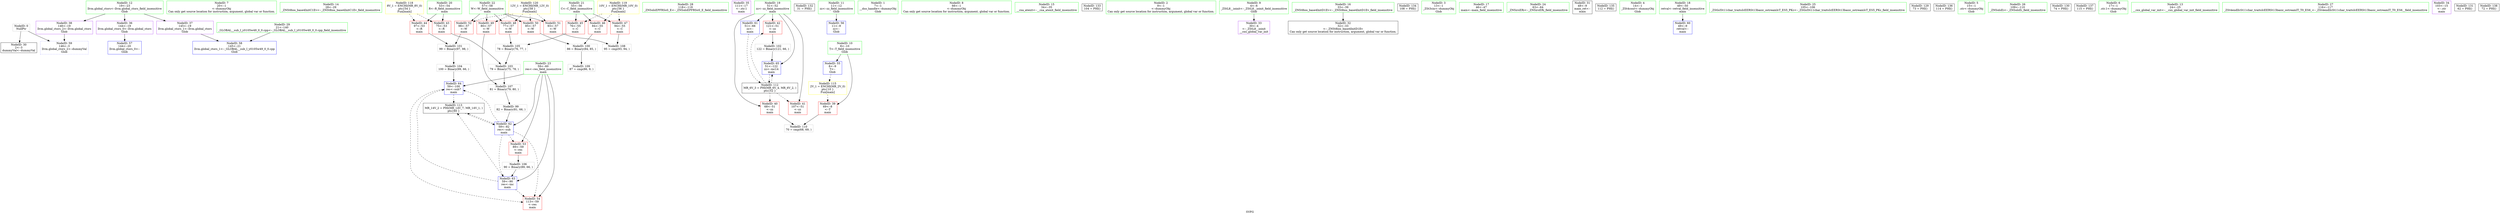 digraph "SVFG" {
	label="SVFG";

	Node0x55921393de80 [shape=record,color=grey,label="{NodeID: 0\nNullPtr}"];
	Node0x55921393de80 -> Node0x559213950b20[style=solid];
	Node0x55921393de80 -> Node0x559213953480[style=solid];
	Node0x55921394f8c0 [shape=record,color=green,label="{NodeID: 7\n20\<--1\n\<--dummyObj\nCan only get source location for instruction, argument, global var or function.}"];
	Node0x55921394fcb0 [shape=record,color=green,label="{NodeID: 14\n28\<--29\n_ZNSt8ios_base4InitC1Ev\<--_ZNSt8ios_base4InitC1Ev_field_insensitive\n}"];
	Node0x559213956250 [shape=record,color=grey,label="{NodeID: 104\n100 = Binary(99, 66, )\n}"];
	Node0x559213956250 -> Node0x5592139538c0[style=solid];
	Node0x5592139502b0 [shape=record,color=green,label="{NodeID: 21\n55\<--56\nC\<--C_field_insensitive\nmain\n}"];
	Node0x5592139502b0 -> Node0x559213951840[style=solid];
	Node0x5592139502b0 -> Node0x559213951910[style=solid];
	Node0x5592139502b0 -> Node0x5592139519e0[style=solid];
	Node0x559213950920 [shape=record,color=green,label="{NodeID: 28\n118\<--119\n_ZNSolsEPFRSoS_E\<--_ZNSolsEPFRSoS_E_field_insensitive\n}"];
	Node0x55921395bd30 [shape=record,color=yellow,style=double,label="{NodeID: 118\n8V_1 = ENCHI(MR_8V_0)\npts\{54 \}\nFun[main]}"];
	Node0x55921395bd30 -> Node0x5592139516a0[style=dashed];
	Node0x55921395bd30 -> Node0x559213951770[style=dashed];
	Node0x559213950f90 [shape=record,color=purple,label="{NodeID: 35\n111\<--17\n\<--.str.1\nmain\n}"];
	Node0x5592139515d0 [shape=record,color=red,label="{NodeID: 42\n121\<--51\n\<--zz\nmain\n}"];
	Node0x5592139515d0 -> Node0x559213952110[style=solid];
	Node0x559213960860 [shape=record,color=black,label="{NodeID: 132\n31 = PHI()\n}"];
	Node0x559213952ba0 [shape=record,color=red,label="{NodeID: 49\n80\<--57\n\<--W\nmain\n}"];
	Node0x559213952ba0 -> Node0x5592139566d0[style=solid];
	Node0x559213953180 [shape=record,color=blue,label="{NodeID: 56\n11\<--9\nzz\<--\nGlob }"];
	Node0x5592139537f0 [shape=record,color=blue,label="{NodeID: 63\n59\<--90\nres\<--inc\nmain\n}"];
	Node0x5592139537f0 -> Node0x559213952fb0[style=dashed];
	Node0x5592139537f0 -> Node0x5592139538c0[style=dashed];
	Node0x5592139537f0 -> Node0x55921395a650[style=dashed];
	Node0x55921393e0d0 [shape=record,color=green,label="{NodeID: 1\n7\<--1\n__dso_handle\<--dummyObj\nGlob }"];
	Node0x55921394f950 [shape=record,color=green,label="{NodeID: 8\n66\<--1\n\<--dummyObj\nCan only get source location for instruction, argument, global var or function.}"];
	Node0x55921394fd40 [shape=record,color=green,label="{NodeID: 15\n34\<--35\n__cxa_atexit\<--__cxa_atexit_field_insensitive\n}"];
	Node0x5592139563d0 [shape=record,color=grey,label="{NodeID: 105\n78 = Binary(76, 77, )\n}"];
	Node0x5592139563d0 -> Node0x5592139560d0[style=solid];
	Node0x559213950380 [shape=record,color=green,label="{NodeID: 22\n57\<--58\nW\<--W_field_insensitive\nmain\n}"];
	Node0x559213950380 -> Node0x559213952ad0[style=solid];
	Node0x559213950380 -> Node0x559213952ba0[style=solid];
	Node0x559213950380 -> Node0x559213952c70[style=solid];
	Node0x559213950380 -> Node0x559213952d40[style=solid];
	Node0x559213950380 -> Node0x559213952e10[style=solid];
	Node0x55921395a150 [shape=record,color=black,label="{NodeID: 112\nMR_6V_3 = PHI(MR_6V_4, MR_6V_2, )\npts\{52 \}\n}"];
	Node0x55921395a150 -> Node0x559213951430[style=dashed];
	Node0x55921395a150 -> Node0x559213951500[style=dashed];
	Node0x55921395a150 -> Node0x5592139515d0[style=dashed];
	Node0x55921395a150 -> Node0x559213953990[style=dashed];
	Node0x559213950a20 [shape=record,color=green,label="{NodeID: 29\n21\<--140\n_GLOBAL__sub_I_y0105w49_0_0.cpp\<--_GLOBAL__sub_I_y0105w49_0_0.cpp_field_insensitive\n}"];
	Node0x559213950a20 -> Node0x559213953380[style=solid];
	Node0x55921395be10 [shape=record,color=yellow,style=double,label="{NodeID: 119\n10V_1 = ENCHI(MR_10V_0)\npts\{56 \}\nFun[main]}"];
	Node0x55921395be10 -> Node0x559213951840[style=dashed];
	Node0x55921395be10 -> Node0x559213951910[style=dashed];
	Node0x55921395be10 -> Node0x5592139519e0[style=dashed];
	Node0x559213951060 [shape=record,color=purple,label="{NodeID: 36\n144\<--19\nllvm.global_ctors_0\<--llvm.global_ctors\nGlob }"];
	Node0x559213951060 -> Node0x559213953280[style=solid];
	Node0x5592139516a0 [shape=record,color=red,label="{NodeID: 43\n75\<--53\n\<--R\nmain\n}"];
	Node0x5592139516a0 -> Node0x5592139560d0[style=solid];
	Node0x5592139613d0 [shape=record,color=black,label="{NodeID: 133\n104 = PHI()\n}"];
	Node0x559213952c70 [shape=record,color=red,label="{NodeID: 50\n85\<--57\n\<--W\nmain\n}"];
	Node0x559213952c70 -> Node0x559213951e10[style=solid];
	Node0x559213953280 [shape=record,color=blue,label="{NodeID: 57\n144\<--20\nllvm.global_ctors_0\<--\nGlob }"];
	Node0x5592139538c0 [shape=record,color=blue,label="{NodeID: 64\n59\<--100\nres\<--sub7\nmain\n}"];
	Node0x5592139538c0 -> Node0x559213952fb0[style=dashed];
	Node0x5592139538c0 -> Node0x55921395a650[style=dashed];
	Node0x55921393df90 [shape=record,color=green,label="{NodeID: 2\n9\<--1\n\<--dummyObj\nCan only get source location for instruction, argument, global var or function.}"];
	Node0x55921394f9e0 [shape=record,color=green,label="{NodeID: 9\n4\<--6\n_ZStL8__ioinit\<--_ZStL8__ioinit_field_insensitive\nGlob }"];
	Node0x55921394f9e0 -> Node0x559213950df0[style=solid];
	Node0x559213951c90 [shape=record,color=grey,label="{NodeID: 99\n82 = Binary(81, 66, )\n}"];
	Node0x559213951c90 -> Node0x559213953720[style=solid];
	Node0x55921394fe40 [shape=record,color=green,label="{NodeID: 16\n33\<--39\n_ZNSt8ios_base4InitD1Ev\<--_ZNSt8ios_base4InitD1Ev_field_insensitive\n}"];
	Node0x55921394fe40 -> Node0x559213950cf0[style=solid];
	Node0x559213956550 [shape=record,color=grey,label="{NodeID: 106\n90 = Binary(89, 66, )\n}"];
	Node0x559213956550 -> Node0x5592139537f0[style=solid];
	Node0x559213950450 [shape=record,color=green,label="{NodeID: 23\n59\<--60\nres\<--res_field_insensitive\nmain\n}"];
	Node0x559213950450 -> Node0x559213952ee0[style=solid];
	Node0x559213950450 -> Node0x559213952fb0[style=solid];
	Node0x559213950450 -> Node0x559213953720[style=solid];
	Node0x559213950450 -> Node0x5592139537f0[style=solid];
	Node0x559213950450 -> Node0x5592139538c0[style=solid];
	Node0x55921395a650 [shape=record,color=black,label="{NodeID: 113\nMR_14V_2 = PHI(MR_14V_7, MR_14V_1, )\npts\{60 \}\n}"];
	Node0x55921395a650 -> Node0x559213953720[style=dashed];
	Node0x559213950b20 [shape=record,color=black,label="{NodeID: 30\n2\<--3\ndummyVal\<--dummyVal\n}"];
	Node0x55921395bef0 [shape=record,color=yellow,style=double,label="{NodeID: 120\n12V_1 = ENCHI(MR_12V_0)\npts\{58 \}\nFun[main]}"];
	Node0x55921395bef0 -> Node0x559213952ad0[style=dashed];
	Node0x55921395bef0 -> Node0x559213952ba0[style=dashed];
	Node0x55921395bef0 -> Node0x559213952c70[style=dashed];
	Node0x55921395bef0 -> Node0x559213952d40[style=dashed];
	Node0x55921395bef0 -> Node0x559213952e10[style=dashed];
	Node0x559213951160 [shape=record,color=purple,label="{NodeID: 37\n145\<--19\nllvm.global_ctors_1\<--llvm.global_ctors\nGlob }"];
	Node0x559213951160 -> Node0x559213953380[style=solid];
	Node0x559213951770 [shape=record,color=red,label="{NodeID: 44\n97\<--53\n\<--R\nmain\n}"];
	Node0x559213951770 -> Node0x559213951f90[style=solid];
	Node0x559213961530 [shape=record,color=black,label="{NodeID: 134\n108 = PHI()\n}"];
	Node0x559213952d40 [shape=record,color=red,label="{NodeID: 51\n93\<--57\n\<--W\nmain\n}"];
	Node0x559213952d40 -> Node0x559213956850[style=solid];
	Node0x559213953380 [shape=record,color=blue,label="{NodeID: 58\n145\<--21\nllvm.global_ctors_1\<--_GLOBAL__sub_I_y0105w49_0_0.cpp\nGlob }"];
	Node0x559213953990 [shape=record,color=blue,label="{NodeID: 65\n51\<--122\nzz\<--inc14\nmain\n}"];
	Node0x559213953990 -> Node0x55921395a150[style=dashed];
	Node0x55921394eed0 [shape=record,color=green,label="{NodeID: 3\n13\<--1\n_ZSt3cin\<--dummyObj\nGlob }"];
	Node0x55921394fa70 [shape=record,color=green,label="{NodeID: 10\n8\<--10\nT\<--T_field_insensitive\nGlob }"];
	Node0x55921394fa70 -> Node0x559213951360[style=solid];
	Node0x55921394fa70 -> Node0x559213953080[style=solid];
	Node0x559213951e10 [shape=record,color=grey,label="{NodeID: 100\n86 = Binary(84, 85, )\n}"];
	Node0x559213951e10 -> Node0x5592139569d0[style=solid];
	Node0x55921394ff40 [shape=record,color=green,label="{NodeID: 17\n46\<--47\nmain\<--main_field_insensitive\n}"];
	Node0x5592139566d0 [shape=record,color=grey,label="{NodeID: 107\n81 = Binary(79, 80, )\n}"];
	Node0x5592139566d0 -> Node0x559213951c90[style=solid];
	Node0x559213950520 [shape=record,color=green,label="{NodeID: 24\n63\<--64\n_ZNSirsERi\<--_ZNSirsERi_field_insensitive\n}"];
	Node0x559213950c20 [shape=record,color=black,label="{NodeID: 31\n48\<--9\nmain_ret\<--\nmain\n}"];
	Node0x559213951260 [shape=record,color=purple,label="{NodeID: 38\n146\<--19\nllvm.global_ctors_2\<--llvm.global_ctors\nGlob }"];
	Node0x559213951260 -> Node0x559213953480[style=solid];
	Node0x559213951840 [shape=record,color=red,label="{NodeID: 45\n76\<--55\n\<--C\nmain\n}"];
	Node0x559213951840 -> Node0x5592139563d0[style=solid];
	Node0x559213961630 [shape=record,color=black,label="{NodeID: 135\n112 = PHI()\n}"];
	Node0x559213952e10 [shape=record,color=red,label="{NodeID: 52\n98\<--57\n\<--W\nmain\n}"];
	Node0x559213952e10 -> Node0x559213951f90[style=solid];
	Node0x559213953480 [shape=record,color=blue, style = dotted,label="{NodeID: 59\n146\<--3\nllvm.global_ctors_2\<--dummyVal\nGlob }"];
	Node0x55921394ef60 [shape=record,color=green,label="{NodeID: 4\n14\<--1\n_ZSt4cout\<--dummyObj\nGlob }"];
	Node0x55921394fb00 [shape=record,color=green,label="{NodeID: 11\n11\<--12\nzz\<--zz_field_insensitive\nGlob }"];
	Node0x55921394fb00 -> Node0x559213953180[style=solid];
	Node0x559213951f90 [shape=record,color=grey,label="{NodeID: 101\n99 = Binary(97, 98, )\n}"];
	Node0x559213951f90 -> Node0x559213956250[style=solid];
	Node0x559213950040 [shape=record,color=green,label="{NodeID: 18\n49\<--50\nretval\<--retval_field_insensitive\nmain\n}"];
	Node0x559213950040 -> Node0x559213953580[style=solid];
	Node0x559213956850 [shape=record,color=grey,label="{NodeID: 108\n95 = cmp(93, 94, )\n}"];
	Node0x559213950620 [shape=record,color=green,label="{NodeID: 25\n105\<--106\n_ZStlsISt11char_traitsIcEERSt13basic_ostreamIcT_ES5_PKc\<--_ZStlsISt11char_traitsIcEERSt13basic_ostreamIcT_ES5_PKc_field_insensitive\n}"];
	Node0x55921395b050 [shape=record,color=yellow,style=double,label="{NodeID: 115\n2V_1 = ENCHI(MR_2V_0)\npts\{10 \}\nFun[main]}"];
	Node0x55921395b050 -> Node0x559213951360[style=dashed];
	Node0x559213950cf0 [shape=record,color=black,label="{NodeID: 32\n32\<--33\n\<--_ZNSt8ios_base4InitD1Ev\nCan only get source location for instruction, argument, global var or function.}"];
	Node0x559213951360 [shape=record,color=red,label="{NodeID: 39\n69\<--8\n\<--T\nmain\n}"];
	Node0x559213951360 -> Node0x559213956b50[style=solid];
	Node0x5592137e02f0 [shape=record,color=black,label="{NodeID: 129\n73 = PHI()\n}"];
	Node0x559213951910 [shape=record,color=red,label="{NodeID: 46\n84\<--55\n\<--C\nmain\n}"];
	Node0x559213951910 -> Node0x559213951e10[style=solid];
	Node0x559213961730 [shape=record,color=black,label="{NodeID: 136\n114 = PHI()\n}"];
	Node0x559213952ee0 [shape=record,color=red,label="{NodeID: 53\n89\<--59\n\<--res\nmain\n}"];
	Node0x559213952ee0 -> Node0x559213956550[style=solid];
	Node0x559213953580 [shape=record,color=blue,label="{NodeID: 60\n49\<--9\nretval\<--\nmain\n}"];
	Node0x55921394eff0 [shape=record,color=green,label="{NodeID: 5\n15\<--1\n.str\<--dummyObj\nGlob }"];
	Node0x55921394fb90 [shape=record,color=green,label="{NodeID: 12\n19\<--23\nllvm.global_ctors\<--llvm.global_ctors_field_insensitive\nGlob }"];
	Node0x55921394fb90 -> Node0x559213951060[style=solid];
	Node0x55921394fb90 -> Node0x559213951160[style=solid];
	Node0x55921394fb90 -> Node0x559213951260[style=solid];
	Node0x559213952110 [shape=record,color=grey,label="{NodeID: 102\n122 = Binary(121, 66, )\n}"];
	Node0x559213952110 -> Node0x559213953990[style=solid];
	Node0x559213950110 [shape=record,color=green,label="{NodeID: 19\n51\<--52\nzz\<--zz_field_insensitive\nmain\n}"];
	Node0x559213950110 -> Node0x559213951430[style=solid];
	Node0x559213950110 -> Node0x559213951500[style=solid];
	Node0x559213950110 -> Node0x5592139515d0[style=solid];
	Node0x559213950110 -> Node0x559213953650[style=solid];
	Node0x559213950110 -> Node0x559213953990[style=solid];
	Node0x5592139569d0 [shape=record,color=grey,label="{NodeID: 109\n87 = cmp(86, 9, )\n}"];
	Node0x559213950720 [shape=record,color=green,label="{NodeID: 26\n109\<--110\n_ZNSolsEi\<--_ZNSolsEi_field_insensitive\n}"];
	Node0x559213950df0 [shape=record,color=purple,label="{NodeID: 33\n30\<--4\n\<--_ZStL8__ioinit\n__cxx_global_var_init\n}"];
	Node0x559213951430 [shape=record,color=red,label="{NodeID: 40\n68\<--51\n\<--zz\nmain\n}"];
	Node0x559213951430 -> Node0x559213956b50[style=solid];
	Node0x559213960270 [shape=record,color=black,label="{NodeID: 130\n74 = PHI()\n}"];
	Node0x5592139519e0 [shape=record,color=red,label="{NodeID: 47\n94\<--55\n\<--C\nmain\n}"];
	Node0x5592139519e0 -> Node0x559213956850[style=solid];
	Node0x559213961830 [shape=record,color=black,label="{NodeID: 137\n115 = PHI()\n}"];
	Node0x559213952fb0 [shape=record,color=red,label="{NodeID: 54\n113\<--59\n\<--res\nmain\n}"];
	Node0x559213953650 [shape=record,color=blue,label="{NodeID: 61\n51\<--66\nzz\<--\nmain\n}"];
	Node0x559213953650 -> Node0x55921395a150[style=dashed];
	Node0x55921394f080 [shape=record,color=green,label="{NodeID: 6\n17\<--1\n.str.1\<--dummyObj\nGlob }"];
	Node0x55921394fc20 [shape=record,color=green,label="{NodeID: 13\n24\<--25\n__cxx_global_var_init\<--__cxx_global_var_init_field_insensitive\n}"];
	Node0x5592139560d0 [shape=record,color=grey,label="{NodeID: 103\n79 = Binary(75, 78, )\n}"];
	Node0x5592139560d0 -> Node0x5592139566d0[style=solid];
	Node0x5592139501e0 [shape=record,color=green,label="{NodeID: 20\n53\<--54\nR\<--R_field_insensitive\nmain\n}"];
	Node0x5592139501e0 -> Node0x5592139516a0[style=solid];
	Node0x5592139501e0 -> Node0x559213951770[style=solid];
	Node0x559213956b50 [shape=record,color=grey,label="{NodeID: 110\n70 = cmp(68, 69, )\n}"];
	Node0x559213950820 [shape=record,color=green,label="{NodeID: 27\n116\<--117\n_ZSt4endlIcSt11char_traitsIcEERSt13basic_ostreamIT_T0_ES6_\<--_ZSt4endlIcSt11char_traitsIcEERSt13basic_ostreamIT_T0_ES6__field_insensitive\n}"];
	Node0x559213950ec0 [shape=record,color=purple,label="{NodeID: 34\n103\<--15\n\<--.str\nmain\n}"];
	Node0x559213951500 [shape=record,color=red,label="{NodeID: 41\n107\<--51\n\<--zz\nmain\n}"];
	Node0x559213960760 [shape=record,color=black,label="{NodeID: 131\n62 = PHI()\n}"];
	Node0x559213952ad0 [shape=record,color=red,label="{NodeID: 48\n77\<--57\n\<--W\nmain\n}"];
	Node0x559213952ad0 -> Node0x5592139563d0[style=solid];
	Node0x559213961900 [shape=record,color=black,label="{NodeID: 138\n72 = PHI()\n}"];
	Node0x559213953080 [shape=record,color=blue,label="{NodeID: 55\n8\<--9\nT\<--\nGlob }"];
	Node0x559213953080 -> Node0x55921395b050[style=dashed];
	Node0x559213953720 [shape=record,color=blue,label="{NodeID: 62\n59\<--82\nres\<--sub\nmain\n}"];
	Node0x559213953720 -> Node0x559213952ee0[style=dashed];
	Node0x559213953720 -> Node0x559213952fb0[style=dashed];
	Node0x559213953720 -> Node0x5592139537f0[style=dashed];
	Node0x559213953720 -> Node0x5592139538c0[style=dashed];
	Node0x559213953720 -> Node0x55921395a650[style=dashed];
}
